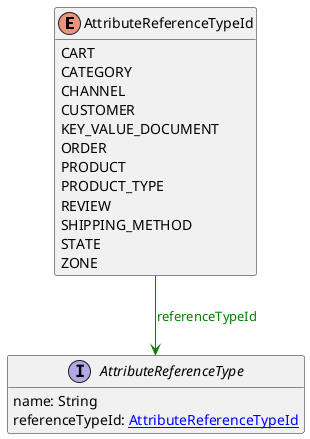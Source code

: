 @startuml

hide methods
enum AttributeReferenceTypeId {
    CART
    CATEGORY
    CHANNEL
    CUSTOMER
    KEY_VALUE_DOCUMENT
    ORDER
    PRODUCT
    PRODUCT_TYPE
    REVIEW
    SHIPPING_METHOD
    STATE
    ZONE
}
interface AttributeReferenceType [[AttributeReferenceType.svg]]  {
    name: String
    referenceTypeId: [[AttributeReferenceTypeId.svg AttributeReferenceTypeId]]
}
AttributeReferenceTypeId --> AttributeReferenceType #green;text:green : "referenceTypeId"
@enduml
